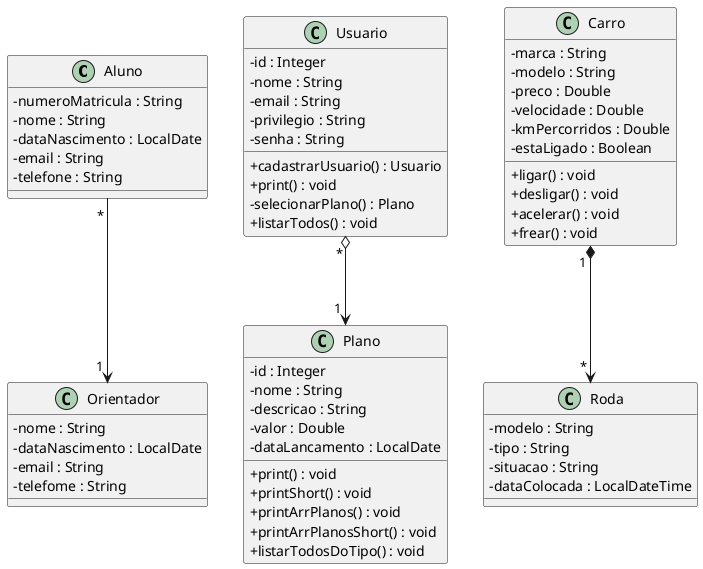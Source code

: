 @startuml Trabalho03
skinparam classAttributeIconSize 0

class Aluno {
  - numeroMatricula : String
  - nome : String
  - dataNascimento : LocalDate
  - email : String
  - telefone : String
}

class Orientador {
  - nome : String
  - dataNascimento : LocalDate
  - email : String
  - telefome : String
}

class Usuario {
  - id : Integer
  - nome : String
  - email : String
  - privilegio : String
  - senha : String
  + cadastrarUsuario() : Usuario
  + print() : void
  - selecionarPlano() : Plano
  + listarTodos() : void
}

class Plano {
  - id : Integer
  - nome : String
  - descricao : String
  - valor : Double
  - dataLancamento : LocalDate

  + print() : void
  + printShort() : void
  + printArrPlanos() : void
  + printArrPlanosShort() : void
  + listarTodosDoTipo() : void
}

class Carro {
  - marca : String
  - modelo : String
  - preco : Double
  - velocidade : Double
  - kmPercorridos : Double
  - estaLigado : Boolean

  + ligar() : void
  + desligar() : void
  + acelerar() : void
  + frear() : void
}

class Roda {
  - modelo : String
  - tipo : String
  - situacao : String
  - dataColocada : LocalDateTime
}

Aluno " * " --> " 1 " Orientador : "          "
Usuario " * " o--> " 1 " Plano : "          "
Carro " 1 " *--> " * " Roda : "          "


' conta e plano
' usuario e plano
' casa e garagem
' estado e pais

@enduml